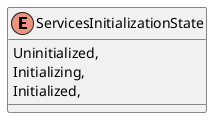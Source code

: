 @startuml
enum ServicesInitializationState {
    Uninitialized,
    Initializing,
    Initialized,
}
@enduml
